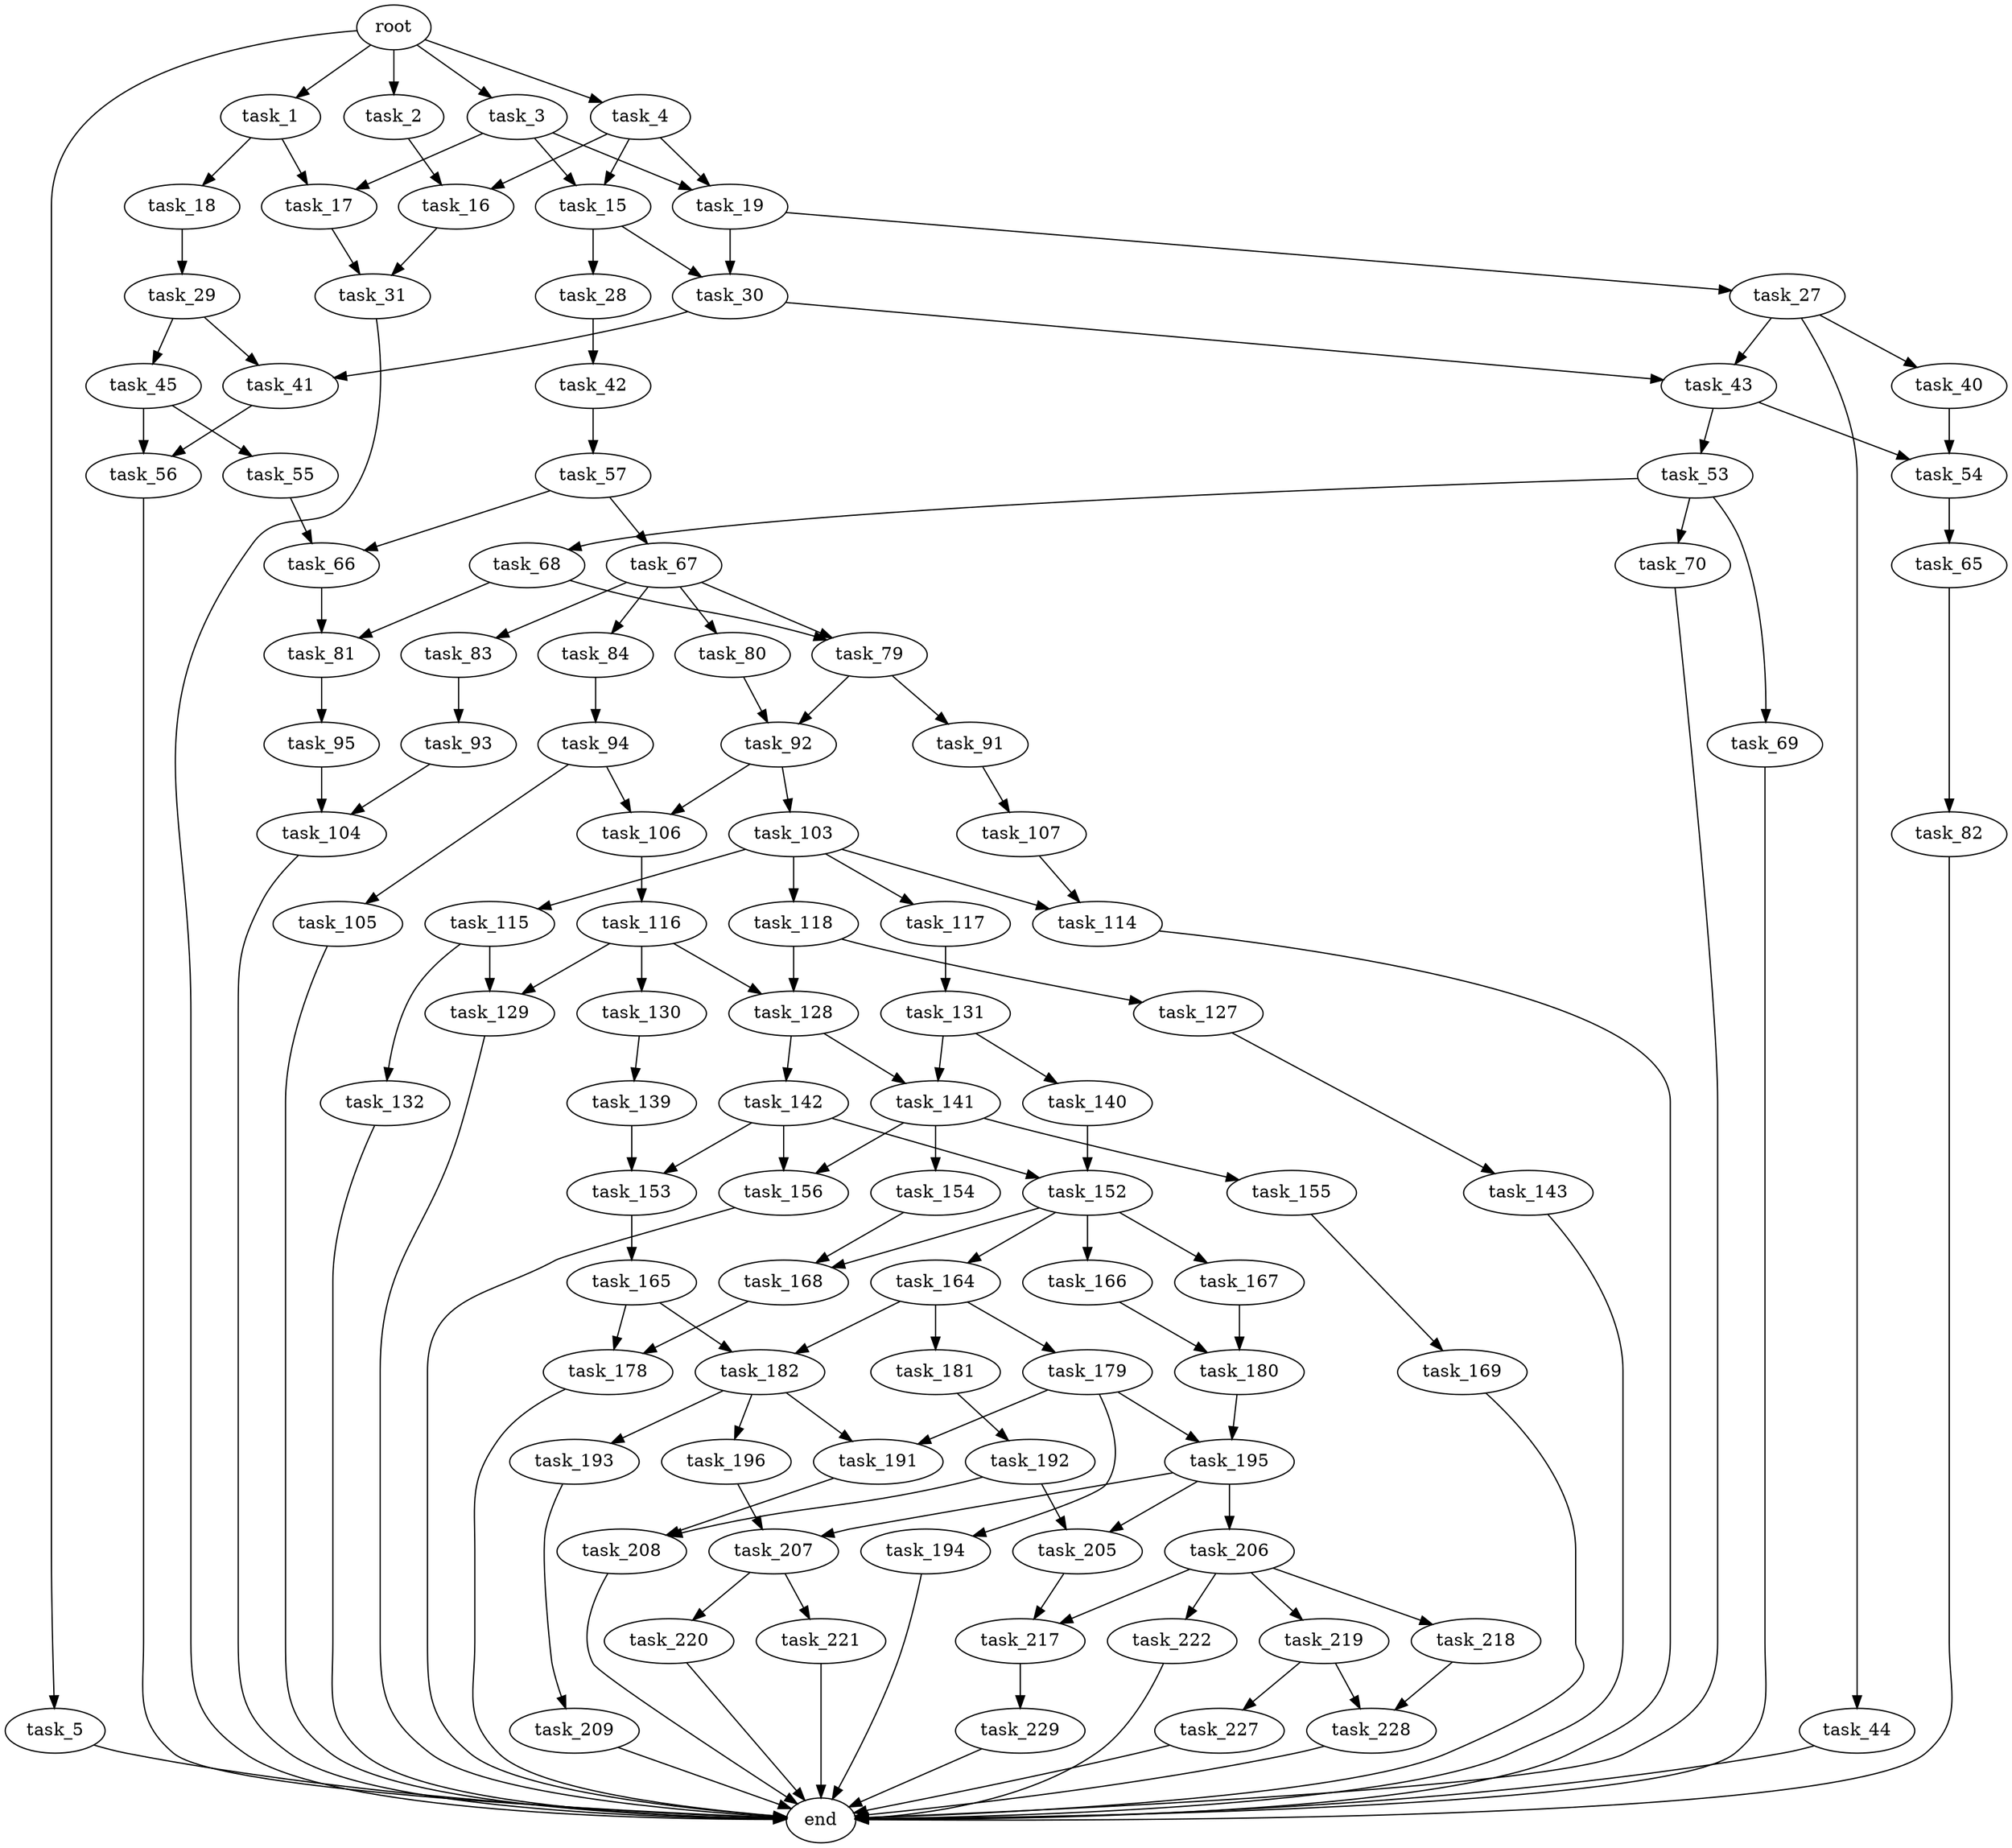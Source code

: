 digraph G {
  root [size="0.000000"];
  task_1 [size="1073741824000.000000"];
  task_2 [size="189128996815.000000"];
  task_3 [size="45114771609.000000"];
  task_4 [size="27454515440.000000"];
  task_5 [size="2141537801.000000"];
  task_17 [size="134217728000.000000"];
  task_18 [size="185724077662.000000"];
  task_16 [size="30016082475.000000"];
  task_15 [size="357975280312.000000"];
  task_19 [size="134331846725.000000"];
  end [size="0.000000"];
  task_28 [size="63594019380.000000"];
  task_30 [size="154272960237.000000"];
  task_31 [size="68719476736.000000"];
  task_29 [size="369737553053.000000"];
  task_27 [size="549755813888.000000"];
  task_40 [size="19395239336.000000"];
  task_43 [size="347699115746.000000"];
  task_44 [size="268344379030.000000"];
  task_42 [size="1754117393.000000"];
  task_41 [size="67336145376.000000"];
  task_45 [size="10017087226.000000"];
  task_54 [size="624445937335.000000"];
  task_56 [size="18128636450.000000"];
  task_57 [size="240396522894.000000"];
  task_53 [size="5012531234.000000"];
  task_55 [size="74531229390.000000"];
  task_68 [size="795014390807.000000"];
  task_69 [size="50099939256.000000"];
  task_70 [size="8589934592.000000"];
  task_65 [size="4583768646.000000"];
  task_66 [size="782757789696.000000"];
  task_67 [size="9404701493.000000"];
  task_82 [size="754149111602.000000"];
  task_81 [size="1126862333002.000000"];
  task_79 [size="1073741824000.000000"];
  task_80 [size="1073741824000.000000"];
  task_83 [size="368293445632.000000"];
  task_84 [size="8589934592.000000"];
  task_91 [size="231928233984.000000"];
  task_92 [size="134217728000.000000"];
  task_95 [size="28991029248.000000"];
  task_93 [size="143532645756.000000"];
  task_94 [size="549755813888.000000"];
  task_107 [size="306397848588.000000"];
  task_103 [size="30660131982.000000"];
  task_106 [size="1261192057.000000"];
  task_104 [size="16207635900.000000"];
  task_105 [size="549755813888.000000"];
  task_114 [size="8589934592.000000"];
  task_115 [size="39459917618.000000"];
  task_117 [size="1073741824000.000000"];
  task_118 [size="68719476736.000000"];
  task_116 [size="33450744745.000000"];
  task_129 [size="9484580984.000000"];
  task_132 [size="1073741824000.000000"];
  task_128 [size="68719476736.000000"];
  task_130 [size="1836664569.000000"];
  task_131 [size="5265496131.000000"];
  task_127 [size="26325006319.000000"];
  task_143 [size="117049775160.000000"];
  task_141 [size="31052775499.000000"];
  task_142 [size="101891257158.000000"];
  task_139 [size="429440031018.000000"];
  task_140 [size="782757789696.000000"];
  task_153 [size="68719476736.000000"];
  task_152 [size="266128343905.000000"];
  task_154 [size="19385824151.000000"];
  task_155 [size="18870926620.000000"];
  task_156 [size="231928233984.000000"];
  task_164 [size="262409875572.000000"];
  task_166 [size="134217728000.000000"];
  task_167 [size="70438578741.000000"];
  task_168 [size="6193257942.000000"];
  task_165 [size="1073741824000.000000"];
  task_169 [size="303940864760.000000"];
  task_179 [size="4371561474.000000"];
  task_181 [size="5233816062.000000"];
  task_182 [size="68719476736.000000"];
  task_178 [size="231928233984.000000"];
  task_180 [size="85312149530.000000"];
  task_191 [size="782757789696.000000"];
  task_194 [size="231928233984.000000"];
  task_195 [size="368293445632.000000"];
  task_192 [size="32877725502.000000"];
  task_193 [size="8589934592.000000"];
  task_196 [size="620650017.000000"];
  task_208 [size="424867515958.000000"];
  task_205 [size="916733874121.000000"];
  task_209 [size="68719476736.000000"];
  task_206 [size="1165833337609.000000"];
  task_207 [size="695970672592.000000"];
  task_217 [size="1654084871.000000"];
  task_218 [size="6611038032.000000"];
  task_219 [size="480760272460.000000"];
  task_222 [size="8589934592.000000"];
  task_220 [size="133166490519.000000"];
  task_221 [size="15879688132.000000"];
  task_229 [size="86035186256.000000"];
  task_228 [size="156445908262.000000"];
  task_227 [size="368293445632.000000"];

  root -> task_1 [size="1.000000"];
  root -> task_2 [size="1.000000"];
  root -> task_3 [size="1.000000"];
  root -> task_4 [size="1.000000"];
  root -> task_5 [size="1.000000"];
  task_1 -> task_17 [size="838860800.000000"];
  task_1 -> task_18 [size="838860800.000000"];
  task_2 -> task_16 [size="838860800.000000"];
  task_3 -> task_15 [size="838860800.000000"];
  task_3 -> task_17 [size="838860800.000000"];
  task_3 -> task_19 [size="838860800.000000"];
  task_4 -> task_15 [size="33554432.000000"];
  task_4 -> task_16 [size="33554432.000000"];
  task_4 -> task_19 [size="33554432.000000"];
  task_5 -> end [size="1.000000"];
  task_17 -> task_31 [size="209715200.000000"];
  task_18 -> task_29 [size="411041792.000000"];
  task_16 -> task_31 [size="838860800.000000"];
  task_15 -> task_28 [size="536870912.000000"];
  task_15 -> task_30 [size="536870912.000000"];
  task_19 -> task_27 [size="411041792.000000"];
  task_19 -> task_30 [size="411041792.000000"];
  task_28 -> task_42 [size="134217728.000000"];
  task_30 -> task_41 [size="209715200.000000"];
  task_30 -> task_43 [size="209715200.000000"];
  task_31 -> end [size="1.000000"];
  task_29 -> task_41 [size="411041792.000000"];
  task_29 -> task_45 [size="411041792.000000"];
  task_27 -> task_40 [size="536870912.000000"];
  task_27 -> task_43 [size="536870912.000000"];
  task_27 -> task_44 [size="536870912.000000"];
  task_40 -> task_54 [size="536870912.000000"];
  task_43 -> task_53 [size="411041792.000000"];
  task_43 -> task_54 [size="411041792.000000"];
  task_44 -> end [size="1.000000"];
  task_42 -> task_57 [size="33554432.000000"];
  task_41 -> task_56 [size="134217728.000000"];
  task_45 -> task_55 [size="301989888.000000"];
  task_45 -> task_56 [size="301989888.000000"];
  task_54 -> task_65 [size="411041792.000000"];
  task_56 -> end [size="1.000000"];
  task_57 -> task_66 [size="838860800.000000"];
  task_57 -> task_67 [size="838860800.000000"];
  task_53 -> task_68 [size="536870912.000000"];
  task_53 -> task_69 [size="536870912.000000"];
  task_53 -> task_70 [size="536870912.000000"];
  task_55 -> task_66 [size="209715200.000000"];
  task_68 -> task_79 [size="838860800.000000"];
  task_68 -> task_81 [size="838860800.000000"];
  task_69 -> end [size="1.000000"];
  task_70 -> end [size="1.000000"];
  task_65 -> task_82 [size="75497472.000000"];
  task_66 -> task_81 [size="679477248.000000"];
  task_67 -> task_79 [size="411041792.000000"];
  task_67 -> task_80 [size="411041792.000000"];
  task_67 -> task_83 [size="411041792.000000"];
  task_67 -> task_84 [size="411041792.000000"];
  task_82 -> end [size="1.000000"];
  task_81 -> task_95 [size="838860800.000000"];
  task_79 -> task_91 [size="838860800.000000"];
  task_79 -> task_92 [size="838860800.000000"];
  task_80 -> task_92 [size="838860800.000000"];
  task_83 -> task_93 [size="411041792.000000"];
  task_84 -> task_94 [size="33554432.000000"];
  task_91 -> task_107 [size="301989888.000000"];
  task_92 -> task_103 [size="209715200.000000"];
  task_92 -> task_106 [size="209715200.000000"];
  task_95 -> task_104 [size="75497472.000000"];
  task_93 -> task_104 [size="134217728.000000"];
  task_94 -> task_105 [size="536870912.000000"];
  task_94 -> task_106 [size="536870912.000000"];
  task_107 -> task_114 [size="536870912.000000"];
  task_103 -> task_114 [size="536870912.000000"];
  task_103 -> task_115 [size="536870912.000000"];
  task_103 -> task_117 [size="536870912.000000"];
  task_103 -> task_118 [size="536870912.000000"];
  task_106 -> task_116 [size="75497472.000000"];
  task_104 -> end [size="1.000000"];
  task_105 -> end [size="1.000000"];
  task_114 -> end [size="1.000000"];
  task_115 -> task_129 [size="33554432.000000"];
  task_115 -> task_132 [size="33554432.000000"];
  task_117 -> task_131 [size="838860800.000000"];
  task_118 -> task_127 [size="134217728.000000"];
  task_118 -> task_128 [size="134217728.000000"];
  task_116 -> task_128 [size="679477248.000000"];
  task_116 -> task_129 [size="679477248.000000"];
  task_116 -> task_130 [size="679477248.000000"];
  task_129 -> end [size="1.000000"];
  task_132 -> end [size="1.000000"];
  task_128 -> task_141 [size="134217728.000000"];
  task_128 -> task_142 [size="134217728.000000"];
  task_130 -> task_139 [size="75497472.000000"];
  task_131 -> task_140 [size="301989888.000000"];
  task_131 -> task_141 [size="301989888.000000"];
  task_127 -> task_143 [size="838860800.000000"];
  task_143 -> end [size="1.000000"];
  task_141 -> task_154 [size="679477248.000000"];
  task_141 -> task_155 [size="679477248.000000"];
  task_141 -> task_156 [size="679477248.000000"];
  task_142 -> task_152 [size="75497472.000000"];
  task_142 -> task_153 [size="75497472.000000"];
  task_142 -> task_156 [size="75497472.000000"];
  task_139 -> task_153 [size="679477248.000000"];
  task_140 -> task_152 [size="679477248.000000"];
  task_153 -> task_165 [size="134217728.000000"];
  task_152 -> task_164 [size="209715200.000000"];
  task_152 -> task_166 [size="209715200.000000"];
  task_152 -> task_167 [size="209715200.000000"];
  task_152 -> task_168 [size="209715200.000000"];
  task_154 -> task_168 [size="411041792.000000"];
  task_155 -> task_169 [size="301989888.000000"];
  task_156 -> end [size="1.000000"];
  task_164 -> task_179 [size="411041792.000000"];
  task_164 -> task_181 [size="411041792.000000"];
  task_164 -> task_182 [size="411041792.000000"];
  task_166 -> task_180 [size="209715200.000000"];
  task_167 -> task_180 [size="75497472.000000"];
  task_168 -> task_178 [size="536870912.000000"];
  task_165 -> task_178 [size="838860800.000000"];
  task_165 -> task_182 [size="838860800.000000"];
  task_169 -> end [size="1.000000"];
  task_179 -> task_191 [size="75497472.000000"];
  task_179 -> task_194 [size="75497472.000000"];
  task_179 -> task_195 [size="75497472.000000"];
  task_181 -> task_192 [size="209715200.000000"];
  task_182 -> task_191 [size="134217728.000000"];
  task_182 -> task_193 [size="134217728.000000"];
  task_182 -> task_196 [size="134217728.000000"];
  task_178 -> end [size="1.000000"];
  task_180 -> task_195 [size="75497472.000000"];
  task_191 -> task_208 [size="679477248.000000"];
  task_194 -> end [size="1.000000"];
  task_195 -> task_205 [size="411041792.000000"];
  task_195 -> task_206 [size="411041792.000000"];
  task_195 -> task_207 [size="411041792.000000"];
  task_192 -> task_205 [size="33554432.000000"];
  task_192 -> task_208 [size="33554432.000000"];
  task_193 -> task_209 [size="33554432.000000"];
  task_196 -> task_207 [size="33554432.000000"];
  task_208 -> end [size="1.000000"];
  task_205 -> task_217 [size="679477248.000000"];
  task_209 -> end [size="1.000000"];
  task_206 -> task_217 [size="838860800.000000"];
  task_206 -> task_218 [size="838860800.000000"];
  task_206 -> task_219 [size="838860800.000000"];
  task_206 -> task_222 [size="838860800.000000"];
  task_207 -> task_220 [size="536870912.000000"];
  task_207 -> task_221 [size="536870912.000000"];
  task_217 -> task_229 [size="33554432.000000"];
  task_218 -> task_228 [size="536870912.000000"];
  task_219 -> task_227 [size="536870912.000000"];
  task_219 -> task_228 [size="536870912.000000"];
  task_222 -> end [size="1.000000"];
  task_220 -> end [size="1.000000"];
  task_221 -> end [size="1.000000"];
  task_229 -> end [size="1.000000"];
  task_228 -> end [size="1.000000"];
  task_227 -> end [size="1.000000"];
}
